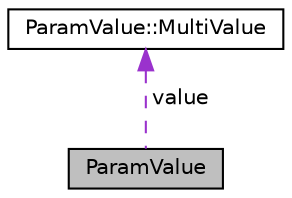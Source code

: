 digraph "ParamValue"
{
 // LATEX_PDF_SIZE
  edge [fontname="Helvetica",fontsize="10",labelfontname="Helvetica",labelfontsize="10"];
  node [fontname="Helvetica",fontsize="10",shape=record];
  Node1 [label="ParamValue",height=0.2,width=0.4,color="black", fillcolor="grey75", style="filled", fontcolor="black",tooltip="Implementation of ParamValue and union - Multivalue."];
  Node2 -> Node1 [dir="back",color="darkorchid3",fontsize="10",style="dashed",label=" value" ,fontname="Helvetica"];
  Node2 [label="ParamValue::MultiValue",height=0.2,width=0.4,color="black", fillcolor="white", style="filled",URL="$unionParamValue_1_1MultiValue.html",tooltip=" "];
}
